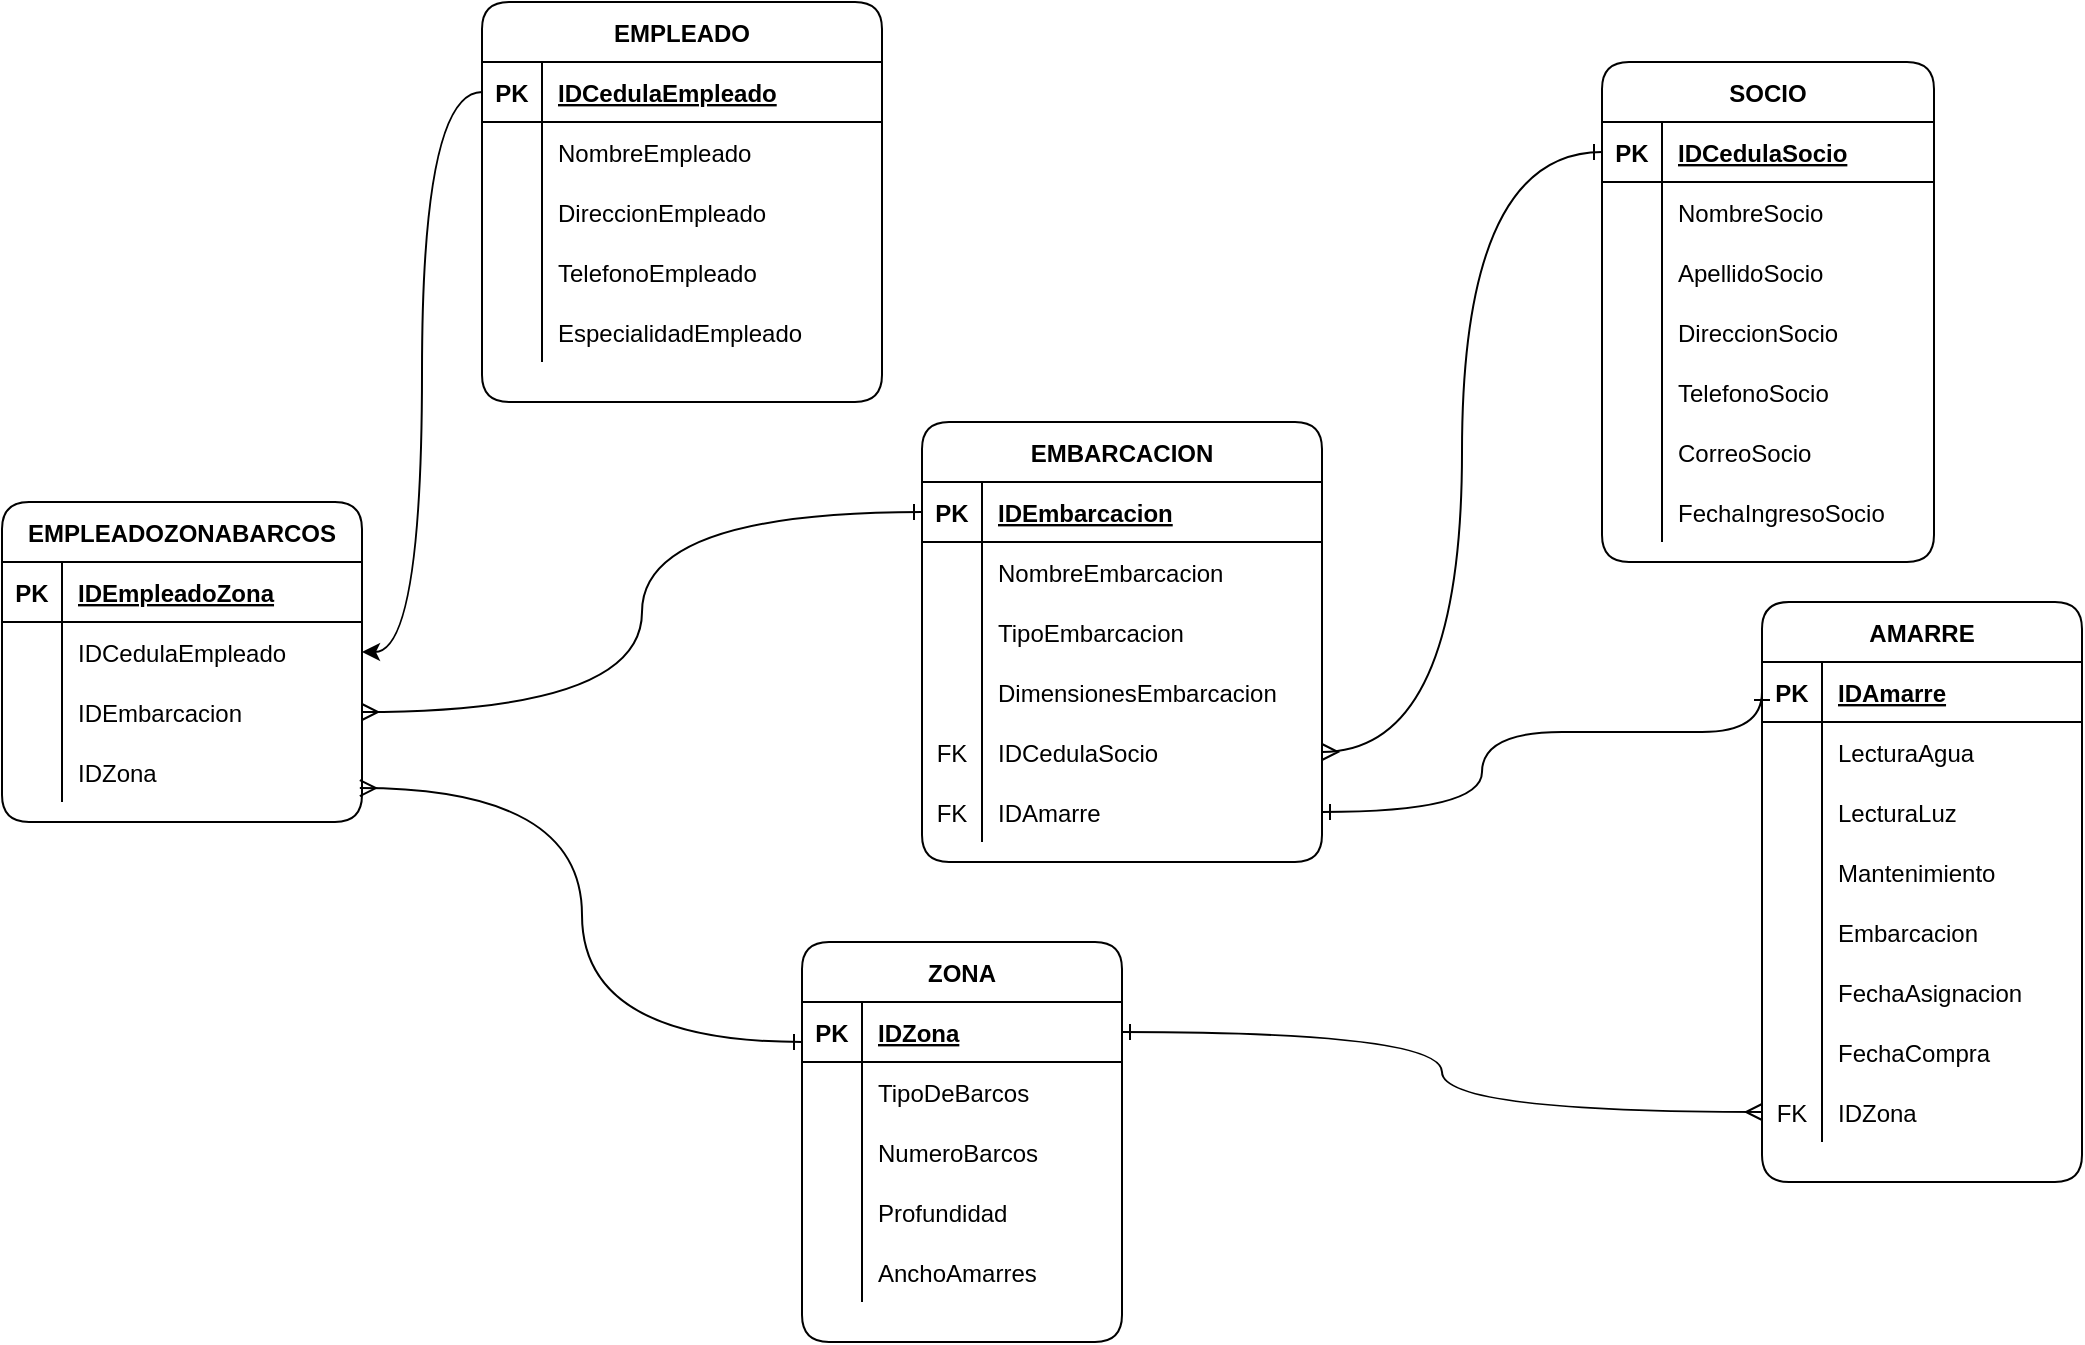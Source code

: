 <mxfile version="15.5.9" type="github">
  <diagram id="c2Ujb1SvkeaYyH6UTWai" name="Page-1">
    <mxGraphModel dx="1662" dy="780" grid="1" gridSize="10" guides="1" tooltips="1" connect="1" arrows="1" fold="1" page="1" pageScale="1" pageWidth="827" pageHeight="1169" math="0" shadow="0">
      <root>
        <mxCell id="0" />
        <mxCell id="1" parent="0" />
        <mxCell id="jEBMidwUGCAUXemnM30p-136" style="edgeStyle=orthogonalEdgeStyle;curved=1;rounded=1;orthogonalLoop=1;jettySize=auto;html=1;exitX=0;exitY=0.25;exitDx=0;exitDy=0;entryX=0.994;entryY=0.767;entryDx=0;entryDy=0;entryPerimeter=0;startArrow=ERone;startFill=0;endArrow=ERmany;endFill=0;" edge="1" parent="1" source="jEBMidwUGCAUXemnM30p-1" target="jEBMidwUGCAUXemnM30p-126">
          <mxGeometry relative="1" as="geometry" />
        </mxCell>
        <mxCell id="jEBMidwUGCAUXemnM30p-1" value="ZONA" style="shape=table;startSize=30;container=1;collapsible=1;childLayout=tableLayout;fixedRows=1;rowLines=0;fontStyle=1;align=center;resizeLast=1;rounded=1;" vertex="1" parent="1">
          <mxGeometry x="580" y="490" width="160" height="200" as="geometry" />
        </mxCell>
        <mxCell id="jEBMidwUGCAUXemnM30p-2" value="" style="shape=partialRectangle;collapsible=0;dropTarget=0;pointerEvents=0;fillColor=none;top=0;left=0;bottom=1;right=0;points=[[0,0.5],[1,0.5]];portConstraint=eastwest;rounded=1;" vertex="1" parent="jEBMidwUGCAUXemnM30p-1">
          <mxGeometry y="30" width="160" height="30" as="geometry" />
        </mxCell>
        <mxCell id="jEBMidwUGCAUXemnM30p-3" value="PK" style="shape=partialRectangle;connectable=0;fillColor=none;top=0;left=0;bottom=0;right=0;fontStyle=1;overflow=hidden;rounded=1;" vertex="1" parent="jEBMidwUGCAUXemnM30p-2">
          <mxGeometry width="30" height="30" as="geometry">
            <mxRectangle width="30" height="30" as="alternateBounds" />
          </mxGeometry>
        </mxCell>
        <mxCell id="jEBMidwUGCAUXemnM30p-4" value="IDZona" style="shape=partialRectangle;connectable=0;fillColor=none;top=0;left=0;bottom=0;right=0;align=left;spacingLeft=6;fontStyle=5;overflow=hidden;rounded=1;" vertex="1" parent="jEBMidwUGCAUXemnM30p-2">
          <mxGeometry x="30" width="130" height="30" as="geometry">
            <mxRectangle width="130" height="30" as="alternateBounds" />
          </mxGeometry>
        </mxCell>
        <mxCell id="jEBMidwUGCAUXemnM30p-5" value="" style="shape=partialRectangle;collapsible=0;dropTarget=0;pointerEvents=0;fillColor=none;top=0;left=0;bottom=0;right=0;points=[[0,0.5],[1,0.5]];portConstraint=eastwest;rounded=1;" vertex="1" parent="jEBMidwUGCAUXemnM30p-1">
          <mxGeometry y="60" width="160" height="30" as="geometry" />
        </mxCell>
        <mxCell id="jEBMidwUGCAUXemnM30p-6" value="" style="shape=partialRectangle;connectable=0;fillColor=none;top=0;left=0;bottom=0;right=0;editable=1;overflow=hidden;rounded=1;" vertex="1" parent="jEBMidwUGCAUXemnM30p-5">
          <mxGeometry width="30" height="30" as="geometry">
            <mxRectangle width="30" height="30" as="alternateBounds" />
          </mxGeometry>
        </mxCell>
        <mxCell id="jEBMidwUGCAUXemnM30p-7" value="TipoDeBarcos" style="shape=partialRectangle;connectable=0;fillColor=none;top=0;left=0;bottom=0;right=0;align=left;spacingLeft=6;overflow=hidden;rounded=1;" vertex="1" parent="jEBMidwUGCAUXemnM30p-5">
          <mxGeometry x="30" width="130" height="30" as="geometry">
            <mxRectangle width="130" height="30" as="alternateBounds" />
          </mxGeometry>
        </mxCell>
        <mxCell id="jEBMidwUGCAUXemnM30p-8" value="" style="shape=partialRectangle;collapsible=0;dropTarget=0;pointerEvents=0;fillColor=none;top=0;left=0;bottom=0;right=0;points=[[0,0.5],[1,0.5]];portConstraint=eastwest;rounded=1;" vertex="1" parent="jEBMidwUGCAUXemnM30p-1">
          <mxGeometry y="90" width="160" height="30" as="geometry" />
        </mxCell>
        <mxCell id="jEBMidwUGCAUXemnM30p-9" value="" style="shape=partialRectangle;connectable=0;fillColor=none;top=0;left=0;bottom=0;right=0;editable=1;overflow=hidden;rounded=1;" vertex="1" parent="jEBMidwUGCAUXemnM30p-8">
          <mxGeometry width="30" height="30" as="geometry">
            <mxRectangle width="30" height="30" as="alternateBounds" />
          </mxGeometry>
        </mxCell>
        <mxCell id="jEBMidwUGCAUXemnM30p-10" value="NumeroBarcos" style="shape=partialRectangle;connectable=0;fillColor=none;top=0;left=0;bottom=0;right=0;align=left;spacingLeft=6;overflow=hidden;rounded=1;" vertex="1" parent="jEBMidwUGCAUXemnM30p-8">
          <mxGeometry x="30" width="130" height="30" as="geometry">
            <mxRectangle width="130" height="30" as="alternateBounds" />
          </mxGeometry>
        </mxCell>
        <mxCell id="jEBMidwUGCAUXemnM30p-11" value="" style="shape=partialRectangle;collapsible=0;dropTarget=0;pointerEvents=0;fillColor=none;top=0;left=0;bottom=0;right=0;points=[[0,0.5],[1,0.5]];portConstraint=eastwest;rounded=1;" vertex="1" parent="jEBMidwUGCAUXemnM30p-1">
          <mxGeometry y="120" width="160" height="30" as="geometry" />
        </mxCell>
        <mxCell id="jEBMidwUGCAUXemnM30p-12" value="" style="shape=partialRectangle;connectable=0;fillColor=none;top=0;left=0;bottom=0;right=0;editable=1;overflow=hidden;rounded=1;" vertex="1" parent="jEBMidwUGCAUXemnM30p-11">
          <mxGeometry width="30" height="30" as="geometry">
            <mxRectangle width="30" height="30" as="alternateBounds" />
          </mxGeometry>
        </mxCell>
        <mxCell id="jEBMidwUGCAUXemnM30p-13" value="Profundidad" style="shape=partialRectangle;connectable=0;fillColor=none;top=0;left=0;bottom=0;right=0;align=left;spacingLeft=6;overflow=hidden;rounded=1;" vertex="1" parent="jEBMidwUGCAUXemnM30p-11">
          <mxGeometry x="30" width="130" height="30" as="geometry">
            <mxRectangle width="130" height="30" as="alternateBounds" />
          </mxGeometry>
        </mxCell>
        <mxCell id="jEBMidwUGCAUXemnM30p-14" value="" style="shape=partialRectangle;collapsible=0;dropTarget=0;pointerEvents=0;fillColor=none;top=0;left=0;bottom=0;right=0;points=[[0,0.5],[1,0.5]];portConstraint=eastwest;rounded=1;" vertex="1" parent="jEBMidwUGCAUXemnM30p-1">
          <mxGeometry y="150" width="160" height="30" as="geometry" />
        </mxCell>
        <mxCell id="jEBMidwUGCAUXemnM30p-15" value="" style="shape=partialRectangle;connectable=0;fillColor=none;top=0;left=0;bottom=0;right=0;editable=1;overflow=hidden;rounded=1;" vertex="1" parent="jEBMidwUGCAUXemnM30p-14">
          <mxGeometry width="30" height="30" as="geometry">
            <mxRectangle width="30" height="30" as="alternateBounds" />
          </mxGeometry>
        </mxCell>
        <mxCell id="jEBMidwUGCAUXemnM30p-16" value="AnchoAmarres" style="shape=partialRectangle;connectable=0;fillColor=none;top=0;left=0;bottom=0;right=0;align=left;spacingLeft=6;overflow=hidden;rounded=1;" vertex="1" parent="jEBMidwUGCAUXemnM30p-14">
          <mxGeometry x="30" width="130" height="30" as="geometry">
            <mxRectangle width="130" height="30" as="alternateBounds" />
          </mxGeometry>
        </mxCell>
        <mxCell id="jEBMidwUGCAUXemnM30p-20" value="EMPLEADO" style="shape=table;startSize=30;container=1;collapsible=1;childLayout=tableLayout;fixedRows=1;rowLines=0;fontStyle=1;align=center;resizeLast=1;rounded=1;" vertex="1" parent="1">
          <mxGeometry x="420" y="20" width="200" height="200" as="geometry" />
        </mxCell>
        <mxCell id="jEBMidwUGCAUXemnM30p-21" value="" style="shape=partialRectangle;collapsible=0;dropTarget=0;pointerEvents=0;fillColor=none;top=0;left=0;bottom=1;right=0;points=[[0,0.5],[1,0.5]];portConstraint=eastwest;rounded=1;" vertex="1" parent="jEBMidwUGCAUXemnM30p-20">
          <mxGeometry y="30" width="200" height="30" as="geometry" />
        </mxCell>
        <mxCell id="jEBMidwUGCAUXemnM30p-22" value="PK" style="shape=partialRectangle;connectable=0;fillColor=none;top=0;left=0;bottom=0;right=0;fontStyle=1;overflow=hidden;rounded=1;" vertex="1" parent="jEBMidwUGCAUXemnM30p-21">
          <mxGeometry width="30" height="30" as="geometry">
            <mxRectangle width="30" height="30" as="alternateBounds" />
          </mxGeometry>
        </mxCell>
        <mxCell id="jEBMidwUGCAUXemnM30p-23" value="IDCedulaEmpleado" style="shape=partialRectangle;connectable=0;fillColor=none;top=0;left=0;bottom=0;right=0;align=left;spacingLeft=6;fontStyle=5;overflow=hidden;rounded=1;" vertex="1" parent="jEBMidwUGCAUXemnM30p-21">
          <mxGeometry x="30" width="170" height="30" as="geometry">
            <mxRectangle width="170" height="30" as="alternateBounds" />
          </mxGeometry>
        </mxCell>
        <mxCell id="jEBMidwUGCAUXemnM30p-24" value="" style="shape=partialRectangle;collapsible=0;dropTarget=0;pointerEvents=0;fillColor=none;top=0;left=0;bottom=0;right=0;points=[[0,0.5],[1,0.5]];portConstraint=eastwest;rounded=1;" vertex="1" parent="jEBMidwUGCAUXemnM30p-20">
          <mxGeometry y="60" width="200" height="30" as="geometry" />
        </mxCell>
        <mxCell id="jEBMidwUGCAUXemnM30p-25" value="" style="shape=partialRectangle;connectable=0;fillColor=none;top=0;left=0;bottom=0;right=0;editable=1;overflow=hidden;rounded=1;" vertex="1" parent="jEBMidwUGCAUXemnM30p-24">
          <mxGeometry width="30" height="30" as="geometry">
            <mxRectangle width="30" height="30" as="alternateBounds" />
          </mxGeometry>
        </mxCell>
        <mxCell id="jEBMidwUGCAUXemnM30p-26" value="NombreEmpleado" style="shape=partialRectangle;connectable=0;fillColor=none;top=0;left=0;bottom=0;right=0;align=left;spacingLeft=6;overflow=hidden;rounded=1;" vertex="1" parent="jEBMidwUGCAUXemnM30p-24">
          <mxGeometry x="30" width="170" height="30" as="geometry">
            <mxRectangle width="170" height="30" as="alternateBounds" />
          </mxGeometry>
        </mxCell>
        <mxCell id="jEBMidwUGCAUXemnM30p-27" value="" style="shape=partialRectangle;collapsible=0;dropTarget=0;pointerEvents=0;fillColor=none;top=0;left=0;bottom=0;right=0;points=[[0,0.5],[1,0.5]];portConstraint=eastwest;rounded=1;" vertex="1" parent="jEBMidwUGCAUXemnM30p-20">
          <mxGeometry y="90" width="200" height="30" as="geometry" />
        </mxCell>
        <mxCell id="jEBMidwUGCAUXemnM30p-28" value="" style="shape=partialRectangle;connectable=0;fillColor=none;top=0;left=0;bottom=0;right=0;editable=1;overflow=hidden;rounded=1;" vertex="1" parent="jEBMidwUGCAUXemnM30p-27">
          <mxGeometry width="30" height="30" as="geometry">
            <mxRectangle width="30" height="30" as="alternateBounds" />
          </mxGeometry>
        </mxCell>
        <mxCell id="jEBMidwUGCAUXemnM30p-29" value="DireccionEmpleado" style="shape=partialRectangle;connectable=0;fillColor=none;top=0;left=0;bottom=0;right=0;align=left;spacingLeft=6;overflow=hidden;rounded=1;" vertex="1" parent="jEBMidwUGCAUXemnM30p-27">
          <mxGeometry x="30" width="170" height="30" as="geometry">
            <mxRectangle width="170" height="30" as="alternateBounds" />
          </mxGeometry>
        </mxCell>
        <mxCell id="jEBMidwUGCAUXemnM30p-30" value="" style="shape=partialRectangle;collapsible=0;dropTarget=0;pointerEvents=0;fillColor=none;top=0;left=0;bottom=0;right=0;points=[[0,0.5],[1,0.5]];portConstraint=eastwest;rounded=1;" vertex="1" parent="jEBMidwUGCAUXemnM30p-20">
          <mxGeometry y="120" width="200" height="30" as="geometry" />
        </mxCell>
        <mxCell id="jEBMidwUGCAUXemnM30p-31" value="" style="shape=partialRectangle;connectable=0;fillColor=none;top=0;left=0;bottom=0;right=0;editable=1;overflow=hidden;rounded=1;" vertex="1" parent="jEBMidwUGCAUXemnM30p-30">
          <mxGeometry width="30" height="30" as="geometry">
            <mxRectangle width="30" height="30" as="alternateBounds" />
          </mxGeometry>
        </mxCell>
        <mxCell id="jEBMidwUGCAUXemnM30p-32" value="TelefonoEmpleado" style="shape=partialRectangle;connectable=0;fillColor=none;top=0;left=0;bottom=0;right=0;align=left;spacingLeft=6;overflow=hidden;rounded=1;" vertex="1" parent="jEBMidwUGCAUXemnM30p-30">
          <mxGeometry x="30" width="170" height="30" as="geometry">
            <mxRectangle width="170" height="30" as="alternateBounds" />
          </mxGeometry>
        </mxCell>
        <mxCell id="jEBMidwUGCAUXemnM30p-33" value="" style="shape=partialRectangle;collapsible=0;dropTarget=0;pointerEvents=0;fillColor=none;top=0;left=0;bottom=0;right=0;points=[[0,0.5],[1,0.5]];portConstraint=eastwest;rounded=1;" vertex="1" parent="jEBMidwUGCAUXemnM30p-20">
          <mxGeometry y="150" width="200" height="30" as="geometry" />
        </mxCell>
        <mxCell id="jEBMidwUGCAUXemnM30p-34" value="" style="shape=partialRectangle;connectable=0;fillColor=none;top=0;left=0;bottom=0;right=0;editable=1;overflow=hidden;rounded=1;" vertex="1" parent="jEBMidwUGCAUXemnM30p-33">
          <mxGeometry width="30" height="30" as="geometry">
            <mxRectangle width="30" height="30" as="alternateBounds" />
          </mxGeometry>
        </mxCell>
        <mxCell id="jEBMidwUGCAUXemnM30p-35" value="EspecialidadEmpleado" style="shape=partialRectangle;connectable=0;fillColor=none;top=0;left=0;bottom=0;right=0;align=left;spacingLeft=6;overflow=hidden;rounded=1;" vertex="1" parent="jEBMidwUGCAUXemnM30p-33">
          <mxGeometry x="30" width="170" height="30" as="geometry">
            <mxRectangle width="170" height="30" as="alternateBounds" />
          </mxGeometry>
        </mxCell>
        <mxCell id="jEBMidwUGCAUXemnM30p-39" value="AMARRE" style="shape=table;startSize=30;container=1;collapsible=1;childLayout=tableLayout;fixedRows=1;rowLines=0;fontStyle=1;align=center;resizeLast=1;rounded=1;" vertex="1" parent="1">
          <mxGeometry x="1060" y="320" width="160" height="290" as="geometry" />
        </mxCell>
        <mxCell id="jEBMidwUGCAUXemnM30p-40" value="" style="shape=partialRectangle;collapsible=0;dropTarget=0;pointerEvents=0;fillColor=none;top=0;left=0;bottom=1;right=0;points=[[0,0.5],[1,0.5]];portConstraint=eastwest;rounded=1;" vertex="1" parent="jEBMidwUGCAUXemnM30p-39">
          <mxGeometry y="30" width="160" height="30" as="geometry" />
        </mxCell>
        <mxCell id="jEBMidwUGCAUXemnM30p-41" value="PK" style="shape=partialRectangle;connectable=0;fillColor=none;top=0;left=0;bottom=0;right=0;fontStyle=1;overflow=hidden;rounded=1;" vertex="1" parent="jEBMidwUGCAUXemnM30p-40">
          <mxGeometry width="30" height="30" as="geometry">
            <mxRectangle width="30" height="30" as="alternateBounds" />
          </mxGeometry>
        </mxCell>
        <mxCell id="jEBMidwUGCAUXemnM30p-42" value="IDAmarre" style="shape=partialRectangle;connectable=0;fillColor=none;top=0;left=0;bottom=0;right=0;align=left;spacingLeft=6;fontStyle=5;overflow=hidden;rounded=1;" vertex="1" parent="jEBMidwUGCAUXemnM30p-40">
          <mxGeometry x="30" width="130" height="30" as="geometry">
            <mxRectangle width="130" height="30" as="alternateBounds" />
          </mxGeometry>
        </mxCell>
        <mxCell id="jEBMidwUGCAUXemnM30p-43" value="" style="shape=partialRectangle;collapsible=0;dropTarget=0;pointerEvents=0;fillColor=none;top=0;left=0;bottom=0;right=0;points=[[0,0.5],[1,0.5]];portConstraint=eastwest;rounded=1;" vertex="1" parent="jEBMidwUGCAUXemnM30p-39">
          <mxGeometry y="60" width="160" height="30" as="geometry" />
        </mxCell>
        <mxCell id="jEBMidwUGCAUXemnM30p-44" value="" style="shape=partialRectangle;connectable=0;fillColor=none;top=0;left=0;bottom=0;right=0;editable=1;overflow=hidden;rounded=1;" vertex="1" parent="jEBMidwUGCAUXemnM30p-43">
          <mxGeometry width="30" height="30" as="geometry">
            <mxRectangle width="30" height="30" as="alternateBounds" />
          </mxGeometry>
        </mxCell>
        <mxCell id="jEBMidwUGCAUXemnM30p-45" value="LecturaAgua" style="shape=partialRectangle;connectable=0;fillColor=none;top=0;left=0;bottom=0;right=0;align=left;spacingLeft=6;overflow=hidden;rounded=1;" vertex="1" parent="jEBMidwUGCAUXemnM30p-43">
          <mxGeometry x="30" width="130" height="30" as="geometry">
            <mxRectangle width="130" height="30" as="alternateBounds" />
          </mxGeometry>
        </mxCell>
        <mxCell id="jEBMidwUGCAUXemnM30p-46" value="" style="shape=partialRectangle;collapsible=0;dropTarget=0;pointerEvents=0;fillColor=none;top=0;left=0;bottom=0;right=0;points=[[0,0.5],[1,0.5]];portConstraint=eastwest;rounded=1;" vertex="1" parent="jEBMidwUGCAUXemnM30p-39">
          <mxGeometry y="90" width="160" height="30" as="geometry" />
        </mxCell>
        <mxCell id="jEBMidwUGCAUXemnM30p-47" value="" style="shape=partialRectangle;connectable=0;fillColor=none;top=0;left=0;bottom=0;right=0;editable=1;overflow=hidden;rounded=1;" vertex="1" parent="jEBMidwUGCAUXemnM30p-46">
          <mxGeometry width="30" height="30" as="geometry">
            <mxRectangle width="30" height="30" as="alternateBounds" />
          </mxGeometry>
        </mxCell>
        <mxCell id="jEBMidwUGCAUXemnM30p-48" value="LecturaLuz" style="shape=partialRectangle;connectable=0;fillColor=none;top=0;left=0;bottom=0;right=0;align=left;spacingLeft=6;overflow=hidden;rounded=1;" vertex="1" parent="jEBMidwUGCAUXemnM30p-46">
          <mxGeometry x="30" width="130" height="30" as="geometry">
            <mxRectangle width="130" height="30" as="alternateBounds" />
          </mxGeometry>
        </mxCell>
        <mxCell id="jEBMidwUGCAUXemnM30p-49" value="" style="shape=partialRectangle;collapsible=0;dropTarget=0;pointerEvents=0;fillColor=none;top=0;left=0;bottom=0;right=0;points=[[0,0.5],[1,0.5]];portConstraint=eastwest;rounded=1;" vertex="1" parent="jEBMidwUGCAUXemnM30p-39">
          <mxGeometry y="120" width="160" height="30" as="geometry" />
        </mxCell>
        <mxCell id="jEBMidwUGCAUXemnM30p-50" value="" style="shape=partialRectangle;connectable=0;fillColor=none;top=0;left=0;bottom=0;right=0;editable=1;overflow=hidden;rounded=1;" vertex="1" parent="jEBMidwUGCAUXemnM30p-49">
          <mxGeometry width="30" height="30" as="geometry">
            <mxRectangle width="30" height="30" as="alternateBounds" />
          </mxGeometry>
        </mxCell>
        <mxCell id="jEBMidwUGCAUXemnM30p-51" value="Mantenimiento" style="shape=partialRectangle;connectable=0;fillColor=none;top=0;left=0;bottom=0;right=0;align=left;spacingLeft=6;overflow=hidden;rounded=1;" vertex="1" parent="jEBMidwUGCAUXemnM30p-49">
          <mxGeometry x="30" width="130" height="30" as="geometry">
            <mxRectangle width="130" height="30" as="alternateBounds" />
          </mxGeometry>
        </mxCell>
        <mxCell id="jEBMidwUGCAUXemnM30p-52" value="" style="shape=partialRectangle;collapsible=0;dropTarget=0;pointerEvents=0;fillColor=none;top=0;left=0;bottom=0;right=0;points=[[0,0.5],[1,0.5]];portConstraint=eastwest;rounded=1;" vertex="1" parent="jEBMidwUGCAUXemnM30p-39">
          <mxGeometry y="150" width="160" height="30" as="geometry" />
        </mxCell>
        <mxCell id="jEBMidwUGCAUXemnM30p-53" value="" style="shape=partialRectangle;connectable=0;fillColor=none;top=0;left=0;bottom=0;right=0;editable=1;overflow=hidden;rounded=1;" vertex="1" parent="jEBMidwUGCAUXemnM30p-52">
          <mxGeometry width="30" height="30" as="geometry">
            <mxRectangle width="30" height="30" as="alternateBounds" />
          </mxGeometry>
        </mxCell>
        <mxCell id="jEBMidwUGCAUXemnM30p-54" value="Embarcacion" style="shape=partialRectangle;connectable=0;fillColor=none;top=0;left=0;bottom=0;right=0;align=left;spacingLeft=6;overflow=hidden;rounded=1;" vertex="1" parent="jEBMidwUGCAUXemnM30p-52">
          <mxGeometry x="30" width="130" height="30" as="geometry">
            <mxRectangle width="130" height="30" as="alternateBounds" />
          </mxGeometry>
        </mxCell>
        <mxCell id="jEBMidwUGCAUXemnM30p-55" value="" style="shape=partialRectangle;collapsible=0;dropTarget=0;pointerEvents=0;fillColor=none;top=0;left=0;bottom=0;right=0;points=[[0,0.5],[1,0.5]];portConstraint=eastwest;rounded=1;" vertex="1" parent="jEBMidwUGCAUXemnM30p-39">
          <mxGeometry y="180" width="160" height="30" as="geometry" />
        </mxCell>
        <mxCell id="jEBMidwUGCAUXemnM30p-56" value="" style="shape=partialRectangle;connectable=0;fillColor=none;top=0;left=0;bottom=0;right=0;editable=1;overflow=hidden;rounded=1;" vertex="1" parent="jEBMidwUGCAUXemnM30p-55">
          <mxGeometry width="30" height="30" as="geometry">
            <mxRectangle width="30" height="30" as="alternateBounds" />
          </mxGeometry>
        </mxCell>
        <mxCell id="jEBMidwUGCAUXemnM30p-57" value="FechaAsignacion" style="shape=partialRectangle;connectable=0;fillColor=none;top=0;left=0;bottom=0;right=0;align=left;spacingLeft=6;overflow=hidden;rounded=1;" vertex="1" parent="jEBMidwUGCAUXemnM30p-55">
          <mxGeometry x="30" width="130" height="30" as="geometry">
            <mxRectangle width="130" height="30" as="alternateBounds" />
          </mxGeometry>
        </mxCell>
        <mxCell id="jEBMidwUGCAUXemnM30p-58" value="" style="shape=partialRectangle;collapsible=0;dropTarget=0;pointerEvents=0;fillColor=none;top=0;left=0;bottom=0;right=0;points=[[0,0.5],[1,0.5]];portConstraint=eastwest;rounded=1;" vertex="1" parent="jEBMidwUGCAUXemnM30p-39">
          <mxGeometry y="210" width="160" height="30" as="geometry" />
        </mxCell>
        <mxCell id="jEBMidwUGCAUXemnM30p-59" value="" style="shape=partialRectangle;connectable=0;fillColor=none;top=0;left=0;bottom=0;right=0;editable=1;overflow=hidden;rounded=1;" vertex="1" parent="jEBMidwUGCAUXemnM30p-58">
          <mxGeometry width="30" height="30" as="geometry">
            <mxRectangle width="30" height="30" as="alternateBounds" />
          </mxGeometry>
        </mxCell>
        <mxCell id="jEBMidwUGCAUXemnM30p-60" value="FechaCompra" style="shape=partialRectangle;connectable=0;fillColor=none;top=0;left=0;bottom=0;right=0;align=left;spacingLeft=6;overflow=hidden;rounded=1;" vertex="1" parent="jEBMidwUGCAUXemnM30p-58">
          <mxGeometry x="30" width="130" height="30" as="geometry">
            <mxRectangle width="130" height="30" as="alternateBounds" />
          </mxGeometry>
        </mxCell>
        <mxCell id="jEBMidwUGCAUXemnM30p-64" value="" style="shape=partialRectangle;collapsible=0;dropTarget=0;pointerEvents=0;fillColor=none;top=0;left=0;bottom=0;right=0;points=[[0,0.5],[1,0.5]];portConstraint=eastwest;rounded=1;" vertex="1" parent="jEBMidwUGCAUXemnM30p-39">
          <mxGeometry y="240" width="160" height="30" as="geometry" />
        </mxCell>
        <mxCell id="jEBMidwUGCAUXemnM30p-65" value="FK" style="shape=partialRectangle;connectable=0;fillColor=none;top=0;left=0;bottom=0;right=0;editable=1;overflow=hidden;rounded=1;" vertex="1" parent="jEBMidwUGCAUXemnM30p-64">
          <mxGeometry width="30" height="30" as="geometry">
            <mxRectangle width="30" height="30" as="alternateBounds" />
          </mxGeometry>
        </mxCell>
        <mxCell id="jEBMidwUGCAUXemnM30p-66" value="IDZona" style="shape=partialRectangle;connectable=0;fillColor=none;top=0;left=0;bottom=0;right=0;align=left;spacingLeft=6;overflow=hidden;rounded=1;" vertex="1" parent="jEBMidwUGCAUXemnM30p-64">
          <mxGeometry x="30" width="130" height="30" as="geometry">
            <mxRectangle width="130" height="30" as="alternateBounds" />
          </mxGeometry>
        </mxCell>
        <mxCell id="jEBMidwUGCAUXemnM30p-67" value="EMBARCACION" style="shape=table;startSize=30;container=1;collapsible=1;childLayout=tableLayout;fixedRows=1;rowLines=0;fontStyle=1;align=center;resizeLast=1;rounded=1;" vertex="1" parent="1">
          <mxGeometry x="640" y="230" width="200" height="220" as="geometry" />
        </mxCell>
        <mxCell id="jEBMidwUGCAUXemnM30p-68" value="" style="shape=partialRectangle;collapsible=0;dropTarget=0;pointerEvents=0;fillColor=none;top=0;left=0;bottom=1;right=0;points=[[0,0.5],[1,0.5]];portConstraint=eastwest;rounded=1;" vertex="1" parent="jEBMidwUGCAUXemnM30p-67">
          <mxGeometry y="30" width="200" height="30" as="geometry" />
        </mxCell>
        <mxCell id="jEBMidwUGCAUXemnM30p-69" value="PK" style="shape=partialRectangle;connectable=0;fillColor=none;top=0;left=0;bottom=0;right=0;fontStyle=1;overflow=hidden;rounded=1;" vertex="1" parent="jEBMidwUGCAUXemnM30p-68">
          <mxGeometry width="30" height="30" as="geometry">
            <mxRectangle width="30" height="30" as="alternateBounds" />
          </mxGeometry>
        </mxCell>
        <mxCell id="jEBMidwUGCAUXemnM30p-70" value="IDEmbarcacion" style="shape=partialRectangle;connectable=0;fillColor=none;top=0;left=0;bottom=0;right=0;align=left;spacingLeft=6;fontStyle=5;overflow=hidden;rounded=1;" vertex="1" parent="jEBMidwUGCAUXemnM30p-68">
          <mxGeometry x="30" width="170" height="30" as="geometry">
            <mxRectangle width="170" height="30" as="alternateBounds" />
          </mxGeometry>
        </mxCell>
        <mxCell id="jEBMidwUGCAUXemnM30p-71" value="" style="shape=partialRectangle;collapsible=0;dropTarget=0;pointerEvents=0;fillColor=none;top=0;left=0;bottom=0;right=0;points=[[0,0.5],[1,0.5]];portConstraint=eastwest;rounded=1;" vertex="1" parent="jEBMidwUGCAUXemnM30p-67">
          <mxGeometry y="60" width="200" height="30" as="geometry" />
        </mxCell>
        <mxCell id="jEBMidwUGCAUXemnM30p-72" value="" style="shape=partialRectangle;connectable=0;fillColor=none;top=0;left=0;bottom=0;right=0;editable=1;overflow=hidden;rounded=1;" vertex="1" parent="jEBMidwUGCAUXemnM30p-71">
          <mxGeometry width="30" height="30" as="geometry">
            <mxRectangle width="30" height="30" as="alternateBounds" />
          </mxGeometry>
        </mxCell>
        <mxCell id="jEBMidwUGCAUXemnM30p-73" value="NombreEmbarcacion" style="shape=partialRectangle;connectable=0;fillColor=none;top=0;left=0;bottom=0;right=0;align=left;spacingLeft=6;overflow=hidden;rounded=1;" vertex="1" parent="jEBMidwUGCAUXemnM30p-71">
          <mxGeometry x="30" width="170" height="30" as="geometry">
            <mxRectangle width="170" height="30" as="alternateBounds" />
          </mxGeometry>
        </mxCell>
        <mxCell id="jEBMidwUGCAUXemnM30p-74" value="" style="shape=partialRectangle;collapsible=0;dropTarget=0;pointerEvents=0;fillColor=none;top=0;left=0;bottom=0;right=0;points=[[0,0.5],[1,0.5]];portConstraint=eastwest;rounded=1;" vertex="1" parent="jEBMidwUGCAUXemnM30p-67">
          <mxGeometry y="90" width="200" height="30" as="geometry" />
        </mxCell>
        <mxCell id="jEBMidwUGCAUXemnM30p-75" value="" style="shape=partialRectangle;connectable=0;fillColor=none;top=0;left=0;bottom=0;right=0;editable=1;overflow=hidden;rounded=1;" vertex="1" parent="jEBMidwUGCAUXemnM30p-74">
          <mxGeometry width="30" height="30" as="geometry">
            <mxRectangle width="30" height="30" as="alternateBounds" />
          </mxGeometry>
        </mxCell>
        <mxCell id="jEBMidwUGCAUXemnM30p-76" value="TipoEmbarcacion" style="shape=partialRectangle;connectable=0;fillColor=none;top=0;left=0;bottom=0;right=0;align=left;spacingLeft=6;overflow=hidden;rounded=1;" vertex="1" parent="jEBMidwUGCAUXemnM30p-74">
          <mxGeometry x="30" width="170" height="30" as="geometry">
            <mxRectangle width="170" height="30" as="alternateBounds" />
          </mxGeometry>
        </mxCell>
        <mxCell id="jEBMidwUGCAUXemnM30p-77" value="" style="shape=partialRectangle;collapsible=0;dropTarget=0;pointerEvents=0;fillColor=none;top=0;left=0;bottom=0;right=0;points=[[0,0.5],[1,0.5]];portConstraint=eastwest;rounded=1;" vertex="1" parent="jEBMidwUGCAUXemnM30p-67">
          <mxGeometry y="120" width="200" height="30" as="geometry" />
        </mxCell>
        <mxCell id="jEBMidwUGCAUXemnM30p-78" value="" style="shape=partialRectangle;connectable=0;fillColor=none;top=0;left=0;bottom=0;right=0;editable=1;overflow=hidden;rounded=1;" vertex="1" parent="jEBMidwUGCAUXemnM30p-77">
          <mxGeometry width="30" height="30" as="geometry">
            <mxRectangle width="30" height="30" as="alternateBounds" />
          </mxGeometry>
        </mxCell>
        <mxCell id="jEBMidwUGCAUXemnM30p-79" value="DimensionesEmbarcacion" style="shape=partialRectangle;connectable=0;fillColor=none;top=0;left=0;bottom=0;right=0;align=left;spacingLeft=6;overflow=hidden;rounded=1;" vertex="1" parent="jEBMidwUGCAUXemnM30p-77">
          <mxGeometry x="30" width="170" height="30" as="geometry">
            <mxRectangle width="170" height="30" as="alternateBounds" />
          </mxGeometry>
        </mxCell>
        <mxCell id="jEBMidwUGCAUXemnM30p-80" value="" style="shape=partialRectangle;collapsible=0;dropTarget=0;pointerEvents=0;fillColor=none;top=0;left=0;bottom=0;right=0;points=[[0,0.5],[1,0.5]];portConstraint=eastwest;rounded=1;" vertex="1" parent="jEBMidwUGCAUXemnM30p-67">
          <mxGeometry y="150" width="200" height="30" as="geometry" />
        </mxCell>
        <mxCell id="jEBMidwUGCAUXemnM30p-81" value="FK" style="shape=partialRectangle;connectable=0;fillColor=none;top=0;left=0;bottom=0;right=0;editable=1;overflow=hidden;rounded=1;" vertex="1" parent="jEBMidwUGCAUXemnM30p-80">
          <mxGeometry width="30" height="30" as="geometry">
            <mxRectangle width="30" height="30" as="alternateBounds" />
          </mxGeometry>
        </mxCell>
        <mxCell id="jEBMidwUGCAUXemnM30p-82" value="IDCedulaSocio" style="shape=partialRectangle;connectable=0;fillColor=none;top=0;left=0;bottom=0;right=0;align=left;spacingLeft=6;overflow=hidden;rounded=1;" vertex="1" parent="jEBMidwUGCAUXemnM30p-80">
          <mxGeometry x="30" width="170" height="30" as="geometry">
            <mxRectangle width="170" height="30" as="alternateBounds" />
          </mxGeometry>
        </mxCell>
        <mxCell id="jEBMidwUGCAUXemnM30p-83" value="" style="shape=partialRectangle;collapsible=0;dropTarget=0;pointerEvents=0;fillColor=none;top=0;left=0;bottom=0;right=0;points=[[0,0.5],[1,0.5]];portConstraint=eastwest;rounded=1;" vertex="1" parent="jEBMidwUGCAUXemnM30p-67">
          <mxGeometry y="180" width="200" height="30" as="geometry" />
        </mxCell>
        <mxCell id="jEBMidwUGCAUXemnM30p-84" value="FK" style="shape=partialRectangle;connectable=0;fillColor=none;top=0;left=0;bottom=0;right=0;editable=1;overflow=hidden;rounded=1;" vertex="1" parent="jEBMidwUGCAUXemnM30p-83">
          <mxGeometry width="30" height="30" as="geometry">
            <mxRectangle width="30" height="30" as="alternateBounds" />
          </mxGeometry>
        </mxCell>
        <mxCell id="jEBMidwUGCAUXemnM30p-85" value="IDAmarre" style="shape=partialRectangle;connectable=0;fillColor=none;top=0;left=0;bottom=0;right=0;align=left;spacingLeft=6;overflow=hidden;rounded=1;" vertex="1" parent="jEBMidwUGCAUXemnM30p-83">
          <mxGeometry x="30" width="170" height="30" as="geometry">
            <mxRectangle width="170" height="30" as="alternateBounds" />
          </mxGeometry>
        </mxCell>
        <mxCell id="jEBMidwUGCAUXemnM30p-86" value="SOCIO" style="shape=table;startSize=30;container=1;collapsible=1;childLayout=tableLayout;fixedRows=1;rowLines=0;fontStyle=1;align=center;resizeLast=1;rounded=1;" vertex="1" parent="1">
          <mxGeometry x="980" y="50" width="166" height="250" as="geometry" />
        </mxCell>
        <mxCell id="jEBMidwUGCAUXemnM30p-87" value="" style="shape=partialRectangle;collapsible=0;dropTarget=0;pointerEvents=0;fillColor=none;top=0;left=0;bottom=1;right=0;points=[[0,0.5],[1,0.5]];portConstraint=eastwest;rounded=1;" vertex="1" parent="jEBMidwUGCAUXemnM30p-86">
          <mxGeometry y="30" width="166" height="30" as="geometry" />
        </mxCell>
        <mxCell id="jEBMidwUGCAUXemnM30p-88" value="PK" style="shape=partialRectangle;connectable=0;fillColor=none;top=0;left=0;bottom=0;right=0;fontStyle=1;overflow=hidden;rounded=1;" vertex="1" parent="jEBMidwUGCAUXemnM30p-87">
          <mxGeometry width="30" height="30" as="geometry">
            <mxRectangle width="30" height="30" as="alternateBounds" />
          </mxGeometry>
        </mxCell>
        <mxCell id="jEBMidwUGCAUXemnM30p-89" value="IDCedulaSocio" style="shape=partialRectangle;connectable=0;fillColor=none;top=0;left=0;bottom=0;right=0;align=left;spacingLeft=6;fontStyle=5;overflow=hidden;rounded=1;" vertex="1" parent="jEBMidwUGCAUXemnM30p-87">
          <mxGeometry x="30" width="136" height="30" as="geometry">
            <mxRectangle width="136" height="30" as="alternateBounds" />
          </mxGeometry>
        </mxCell>
        <mxCell id="jEBMidwUGCAUXemnM30p-90" value="" style="shape=partialRectangle;collapsible=0;dropTarget=0;pointerEvents=0;fillColor=none;top=0;left=0;bottom=0;right=0;points=[[0,0.5],[1,0.5]];portConstraint=eastwest;rounded=1;" vertex="1" parent="jEBMidwUGCAUXemnM30p-86">
          <mxGeometry y="60" width="166" height="30" as="geometry" />
        </mxCell>
        <mxCell id="jEBMidwUGCAUXemnM30p-91" value="" style="shape=partialRectangle;connectable=0;fillColor=none;top=0;left=0;bottom=0;right=0;editable=1;overflow=hidden;rounded=1;" vertex="1" parent="jEBMidwUGCAUXemnM30p-90">
          <mxGeometry width="30" height="30" as="geometry">
            <mxRectangle width="30" height="30" as="alternateBounds" />
          </mxGeometry>
        </mxCell>
        <mxCell id="jEBMidwUGCAUXemnM30p-92" value="NombreSocio" style="shape=partialRectangle;connectable=0;fillColor=none;top=0;left=0;bottom=0;right=0;align=left;spacingLeft=6;overflow=hidden;rounded=1;" vertex="1" parent="jEBMidwUGCAUXemnM30p-90">
          <mxGeometry x="30" width="136" height="30" as="geometry">
            <mxRectangle width="136" height="30" as="alternateBounds" />
          </mxGeometry>
        </mxCell>
        <mxCell id="jEBMidwUGCAUXemnM30p-93" value="" style="shape=partialRectangle;collapsible=0;dropTarget=0;pointerEvents=0;fillColor=none;top=0;left=0;bottom=0;right=0;points=[[0,0.5],[1,0.5]];portConstraint=eastwest;rounded=1;" vertex="1" parent="jEBMidwUGCAUXemnM30p-86">
          <mxGeometry y="90" width="166" height="30" as="geometry" />
        </mxCell>
        <mxCell id="jEBMidwUGCAUXemnM30p-94" value="" style="shape=partialRectangle;connectable=0;fillColor=none;top=0;left=0;bottom=0;right=0;editable=1;overflow=hidden;rounded=1;" vertex="1" parent="jEBMidwUGCAUXemnM30p-93">
          <mxGeometry width="30" height="30" as="geometry">
            <mxRectangle width="30" height="30" as="alternateBounds" />
          </mxGeometry>
        </mxCell>
        <mxCell id="jEBMidwUGCAUXemnM30p-95" value="ApellidoSocio" style="shape=partialRectangle;connectable=0;fillColor=none;top=0;left=0;bottom=0;right=0;align=left;spacingLeft=6;overflow=hidden;rounded=1;" vertex="1" parent="jEBMidwUGCAUXemnM30p-93">
          <mxGeometry x="30" width="136" height="30" as="geometry">
            <mxRectangle width="136" height="30" as="alternateBounds" />
          </mxGeometry>
        </mxCell>
        <mxCell id="jEBMidwUGCAUXemnM30p-96" value="" style="shape=partialRectangle;collapsible=0;dropTarget=0;pointerEvents=0;fillColor=none;top=0;left=0;bottom=0;right=0;points=[[0,0.5],[1,0.5]];portConstraint=eastwest;rounded=1;" vertex="1" parent="jEBMidwUGCAUXemnM30p-86">
          <mxGeometry y="120" width="166" height="30" as="geometry" />
        </mxCell>
        <mxCell id="jEBMidwUGCAUXemnM30p-97" value="" style="shape=partialRectangle;connectable=0;fillColor=none;top=0;left=0;bottom=0;right=0;editable=1;overflow=hidden;rounded=1;" vertex="1" parent="jEBMidwUGCAUXemnM30p-96">
          <mxGeometry width="30" height="30" as="geometry">
            <mxRectangle width="30" height="30" as="alternateBounds" />
          </mxGeometry>
        </mxCell>
        <mxCell id="jEBMidwUGCAUXemnM30p-98" value="DireccionSocio" style="shape=partialRectangle;connectable=0;fillColor=none;top=0;left=0;bottom=0;right=0;align=left;spacingLeft=6;overflow=hidden;rounded=1;" vertex="1" parent="jEBMidwUGCAUXemnM30p-96">
          <mxGeometry x="30" width="136" height="30" as="geometry">
            <mxRectangle width="136" height="30" as="alternateBounds" />
          </mxGeometry>
        </mxCell>
        <mxCell id="jEBMidwUGCAUXemnM30p-99" value="" style="shape=partialRectangle;collapsible=0;dropTarget=0;pointerEvents=0;fillColor=none;top=0;left=0;bottom=0;right=0;points=[[0,0.5],[1,0.5]];portConstraint=eastwest;rounded=1;" vertex="1" parent="jEBMidwUGCAUXemnM30p-86">
          <mxGeometry y="150" width="166" height="30" as="geometry" />
        </mxCell>
        <mxCell id="jEBMidwUGCAUXemnM30p-100" value="" style="shape=partialRectangle;connectable=0;fillColor=none;top=0;left=0;bottom=0;right=0;editable=1;overflow=hidden;rounded=1;" vertex="1" parent="jEBMidwUGCAUXemnM30p-99">
          <mxGeometry width="30" height="30" as="geometry">
            <mxRectangle width="30" height="30" as="alternateBounds" />
          </mxGeometry>
        </mxCell>
        <mxCell id="jEBMidwUGCAUXemnM30p-101" value="TelefonoSocio" style="shape=partialRectangle;connectable=0;fillColor=none;top=0;left=0;bottom=0;right=0;align=left;spacingLeft=6;overflow=hidden;rounded=1;" vertex="1" parent="jEBMidwUGCAUXemnM30p-99">
          <mxGeometry x="30" width="136" height="30" as="geometry">
            <mxRectangle width="136" height="30" as="alternateBounds" />
          </mxGeometry>
        </mxCell>
        <mxCell id="jEBMidwUGCAUXemnM30p-102" value="" style="shape=partialRectangle;collapsible=0;dropTarget=0;pointerEvents=0;fillColor=none;top=0;left=0;bottom=0;right=0;points=[[0,0.5],[1,0.5]];portConstraint=eastwest;rounded=1;" vertex="1" parent="jEBMidwUGCAUXemnM30p-86">
          <mxGeometry y="180" width="166" height="30" as="geometry" />
        </mxCell>
        <mxCell id="jEBMidwUGCAUXemnM30p-103" value="" style="shape=partialRectangle;connectable=0;fillColor=none;top=0;left=0;bottom=0;right=0;editable=1;overflow=hidden;rounded=1;" vertex="1" parent="jEBMidwUGCAUXemnM30p-102">
          <mxGeometry width="30" height="30" as="geometry">
            <mxRectangle width="30" height="30" as="alternateBounds" />
          </mxGeometry>
        </mxCell>
        <mxCell id="jEBMidwUGCAUXemnM30p-104" value="CorreoSocio" style="shape=partialRectangle;connectable=0;fillColor=none;top=0;left=0;bottom=0;right=0;align=left;spacingLeft=6;overflow=hidden;rounded=1;" vertex="1" parent="jEBMidwUGCAUXemnM30p-102">
          <mxGeometry x="30" width="136" height="30" as="geometry">
            <mxRectangle width="136" height="30" as="alternateBounds" />
          </mxGeometry>
        </mxCell>
        <mxCell id="jEBMidwUGCAUXemnM30p-105" value="" style="shape=partialRectangle;collapsible=0;dropTarget=0;pointerEvents=0;fillColor=none;top=0;left=0;bottom=0;right=0;points=[[0,0.5],[1,0.5]];portConstraint=eastwest;rounded=1;" vertex="1" parent="jEBMidwUGCAUXemnM30p-86">
          <mxGeometry y="210" width="166" height="30" as="geometry" />
        </mxCell>
        <mxCell id="jEBMidwUGCAUXemnM30p-106" value="" style="shape=partialRectangle;connectable=0;fillColor=none;top=0;left=0;bottom=0;right=0;editable=1;overflow=hidden;rounded=1;" vertex="1" parent="jEBMidwUGCAUXemnM30p-105">
          <mxGeometry width="30" height="30" as="geometry">
            <mxRectangle width="30" height="30" as="alternateBounds" />
          </mxGeometry>
        </mxCell>
        <mxCell id="jEBMidwUGCAUXemnM30p-107" value="FechaIngresoSocio" style="shape=partialRectangle;connectable=0;fillColor=none;top=0;left=0;bottom=0;right=0;align=left;spacingLeft=6;overflow=hidden;rounded=1;" vertex="1" parent="jEBMidwUGCAUXemnM30p-105">
          <mxGeometry x="30" width="136" height="30" as="geometry">
            <mxRectangle width="136" height="30" as="alternateBounds" />
          </mxGeometry>
        </mxCell>
        <mxCell id="jEBMidwUGCAUXemnM30p-120" style="edgeStyle=orthogonalEdgeStyle;orthogonalLoop=1;jettySize=auto;html=1;curved=1;startArrow=ERone;startFill=0;endArrow=ERmany;endFill=0;" edge="1" parent="1" source="jEBMidwUGCAUXemnM30p-87" target="jEBMidwUGCAUXemnM30p-80">
          <mxGeometry relative="1" as="geometry" />
        </mxCell>
        <mxCell id="jEBMidwUGCAUXemnM30p-121" style="edgeStyle=orthogonalEdgeStyle;orthogonalLoop=1;jettySize=auto;html=1;entryX=1;entryY=0.5;entryDx=0;entryDy=0;exitX=0;exitY=0.5;exitDx=0;exitDy=0;curved=1;endArrow=ERone;endFill=0;startArrow=ERone;startFill=0;" edge="1" parent="1" source="jEBMidwUGCAUXemnM30p-40" target="jEBMidwUGCAUXemnM30p-83">
          <mxGeometry relative="1" as="geometry">
            <Array as="points">
              <mxPoint x="1000" y="385" />
              <mxPoint x="920" y="385" />
              <mxPoint x="920" y="405" />
            </Array>
          </mxGeometry>
        </mxCell>
        <mxCell id="jEBMidwUGCAUXemnM30p-122" value="EMPLEADOZONABARCOS" style="shape=table;startSize=30;container=1;collapsible=1;childLayout=tableLayout;fixedRows=1;rowLines=0;fontStyle=1;align=center;resizeLast=1;rounded=1;" vertex="1" parent="1">
          <mxGeometry x="180" y="270" width="180" height="160" as="geometry" />
        </mxCell>
        <mxCell id="jEBMidwUGCAUXemnM30p-123" value="" style="shape=partialRectangle;collapsible=0;dropTarget=0;pointerEvents=0;fillColor=none;top=0;left=0;bottom=1;right=0;points=[[0,0.5],[1,0.5]];portConstraint=eastwest;rounded=1;" vertex="1" parent="jEBMidwUGCAUXemnM30p-122">
          <mxGeometry y="30" width="180" height="30" as="geometry" />
        </mxCell>
        <mxCell id="jEBMidwUGCAUXemnM30p-124" value="PK" style="shape=partialRectangle;connectable=0;fillColor=none;top=0;left=0;bottom=0;right=0;fontStyle=1;overflow=hidden;rounded=1;" vertex="1" parent="jEBMidwUGCAUXemnM30p-123">
          <mxGeometry width="30" height="30" as="geometry">
            <mxRectangle width="30" height="30" as="alternateBounds" />
          </mxGeometry>
        </mxCell>
        <mxCell id="jEBMidwUGCAUXemnM30p-125" value="IDEmpleadoZona" style="shape=partialRectangle;connectable=0;fillColor=none;top=0;left=0;bottom=0;right=0;align=left;spacingLeft=6;fontStyle=5;overflow=hidden;rounded=1;" vertex="1" parent="jEBMidwUGCAUXemnM30p-123">
          <mxGeometry x="30" width="150" height="30" as="geometry">
            <mxRectangle width="150" height="30" as="alternateBounds" />
          </mxGeometry>
        </mxCell>
        <mxCell id="jEBMidwUGCAUXemnM30p-129" value="" style="shape=partialRectangle;collapsible=0;dropTarget=0;pointerEvents=0;fillColor=none;top=0;left=0;bottom=0;right=0;points=[[0,0.5],[1,0.5]];portConstraint=eastwest;rounded=1;" vertex="1" parent="jEBMidwUGCAUXemnM30p-122">
          <mxGeometry y="60" width="180" height="30" as="geometry" />
        </mxCell>
        <mxCell id="jEBMidwUGCAUXemnM30p-130" value="" style="shape=partialRectangle;connectable=0;fillColor=none;top=0;left=0;bottom=0;right=0;editable=1;overflow=hidden;rounded=1;" vertex="1" parent="jEBMidwUGCAUXemnM30p-129">
          <mxGeometry width="30" height="30" as="geometry">
            <mxRectangle width="30" height="30" as="alternateBounds" />
          </mxGeometry>
        </mxCell>
        <mxCell id="jEBMidwUGCAUXemnM30p-131" value="IDCedulaEmpleado" style="shape=partialRectangle;connectable=0;fillColor=none;top=0;left=0;bottom=0;right=0;align=left;spacingLeft=6;overflow=hidden;rounded=1;" vertex="1" parent="jEBMidwUGCAUXemnM30p-129">
          <mxGeometry x="30" width="150" height="30" as="geometry">
            <mxRectangle width="150" height="30" as="alternateBounds" />
          </mxGeometry>
        </mxCell>
        <mxCell id="jEBMidwUGCAUXemnM30p-132" value="" style="shape=partialRectangle;collapsible=0;dropTarget=0;pointerEvents=0;fillColor=none;top=0;left=0;bottom=0;right=0;points=[[0,0.5],[1,0.5]];portConstraint=eastwest;rounded=1;" vertex="1" parent="jEBMidwUGCAUXemnM30p-122">
          <mxGeometry y="90" width="180" height="30" as="geometry" />
        </mxCell>
        <mxCell id="jEBMidwUGCAUXemnM30p-133" value="" style="shape=partialRectangle;connectable=0;fillColor=none;top=0;left=0;bottom=0;right=0;editable=1;overflow=hidden;rounded=1;" vertex="1" parent="jEBMidwUGCAUXemnM30p-132">
          <mxGeometry width="30" height="30" as="geometry">
            <mxRectangle width="30" height="30" as="alternateBounds" />
          </mxGeometry>
        </mxCell>
        <mxCell id="jEBMidwUGCAUXemnM30p-134" value="IDEmbarcacion" style="shape=partialRectangle;connectable=0;fillColor=none;top=0;left=0;bottom=0;right=0;align=left;spacingLeft=6;overflow=hidden;rounded=1;" vertex="1" parent="jEBMidwUGCAUXemnM30p-132">
          <mxGeometry x="30" width="150" height="30" as="geometry">
            <mxRectangle width="150" height="30" as="alternateBounds" />
          </mxGeometry>
        </mxCell>
        <mxCell id="jEBMidwUGCAUXemnM30p-126" value="" style="shape=partialRectangle;collapsible=0;dropTarget=0;pointerEvents=0;fillColor=none;top=0;left=0;bottom=0;right=0;points=[[0,0.5],[1,0.5]];portConstraint=eastwest;rounded=1;" vertex="1" parent="jEBMidwUGCAUXemnM30p-122">
          <mxGeometry y="120" width="180" height="30" as="geometry" />
        </mxCell>
        <mxCell id="jEBMidwUGCAUXemnM30p-127" value="" style="shape=partialRectangle;connectable=0;fillColor=none;top=0;left=0;bottom=0;right=0;editable=1;overflow=hidden;rounded=1;" vertex="1" parent="jEBMidwUGCAUXemnM30p-126">
          <mxGeometry width="30" height="30" as="geometry">
            <mxRectangle width="30" height="30" as="alternateBounds" />
          </mxGeometry>
        </mxCell>
        <mxCell id="jEBMidwUGCAUXemnM30p-128" value="IDZona" style="shape=partialRectangle;connectable=0;fillColor=none;top=0;left=0;bottom=0;right=0;align=left;spacingLeft=6;overflow=hidden;rounded=1;" vertex="1" parent="jEBMidwUGCAUXemnM30p-126">
          <mxGeometry x="30" width="150" height="30" as="geometry">
            <mxRectangle width="150" height="30" as="alternateBounds" />
          </mxGeometry>
        </mxCell>
        <mxCell id="jEBMidwUGCAUXemnM30p-135" style="edgeStyle=orthogonalEdgeStyle;curved=1;rounded=1;orthogonalLoop=1;jettySize=auto;html=1;entryX=0;entryY=0.5;entryDx=0;entryDy=0;startArrow=ERone;startFill=0;endArrow=ERmany;endFill=0;" edge="1" parent="1" source="jEBMidwUGCAUXemnM30p-2" target="jEBMidwUGCAUXemnM30p-64">
          <mxGeometry relative="1" as="geometry" />
        </mxCell>
        <mxCell id="jEBMidwUGCAUXemnM30p-137" style="edgeStyle=orthogonalEdgeStyle;curved=1;rounded=1;orthogonalLoop=1;jettySize=auto;html=1;entryX=1;entryY=0.5;entryDx=0;entryDy=0;" edge="1" parent="1" source="jEBMidwUGCAUXemnM30p-21" target="jEBMidwUGCAUXemnM30p-129">
          <mxGeometry relative="1" as="geometry" />
        </mxCell>
        <mxCell id="jEBMidwUGCAUXemnM30p-138" style="edgeStyle=orthogonalEdgeStyle;curved=1;rounded=1;orthogonalLoop=1;jettySize=auto;html=1;entryX=1;entryY=0.5;entryDx=0;entryDy=0;startArrow=ERone;startFill=0;endArrow=ERmany;endFill=0;" edge="1" parent="1" source="jEBMidwUGCAUXemnM30p-68" target="jEBMidwUGCAUXemnM30p-132">
          <mxGeometry relative="1" as="geometry" />
        </mxCell>
      </root>
    </mxGraphModel>
  </diagram>
</mxfile>
